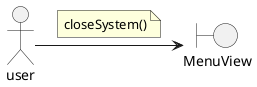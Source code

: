@startuml

actor user
boundary MenuView

user -right-> MenuView
note on link
closeSystem()
end note

@enduml
